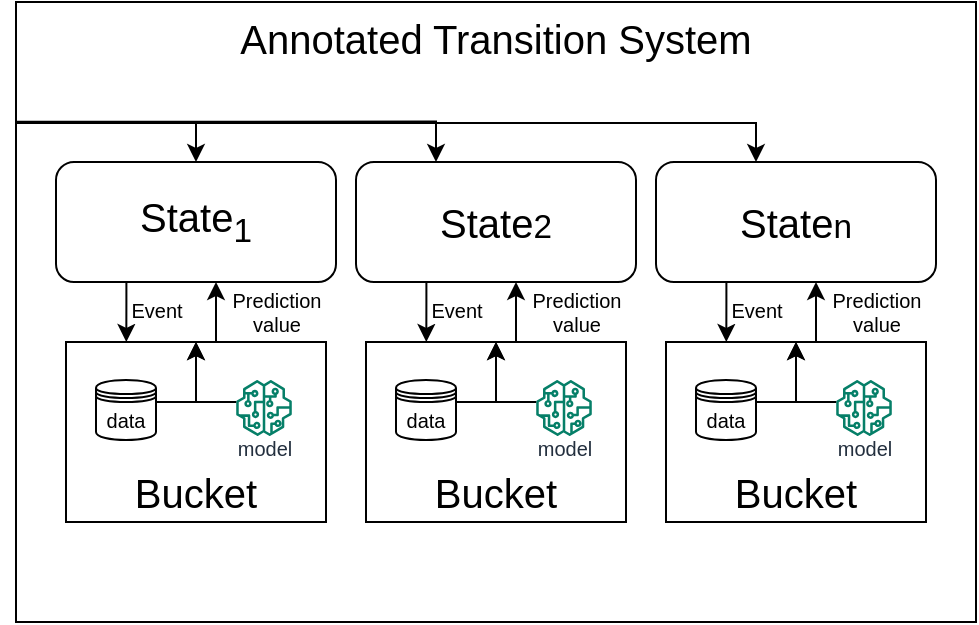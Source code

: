 <mxfile version="20.0.1" type="github" pages="2">
  <diagram id="Kbrhqd7FR3-pQ79yrPqg" name="Page-1">
    <mxGraphModel dx="1038" dy="536" grid="1" gridSize="10" guides="1" tooltips="1" connect="1" arrows="1" fold="1" page="1" pageScale="1" pageWidth="827" pageHeight="1169" math="0" shadow="0">
      <root>
        <mxCell id="0" />
        <mxCell id="1" parent="0" />
        <mxCell id="XHaymyH-OcNQrWSebr7a-3" value="&lt;span style=&quot;font-size: 20px;&quot;&gt;Annotated Transition System&lt;/span&gt;" style="rounded=0;whiteSpace=wrap;html=1;align=center;verticalAlign=top;" parent="1" vertex="1">
          <mxGeometry x="80" y="190" width="480" height="310" as="geometry" />
        </mxCell>
        <mxCell id="XHaymyH-OcNQrWSebr7a-24" value="" style="edgeStyle=orthogonalEdgeStyle;rounded=0;orthogonalLoop=1;jettySize=auto;html=1;fontSize=10;" parent="1" source="XHaymyH-OcNQrWSebr7a-9" target="XHaymyH-OcNQrWSebr7a-10" edge="1">
          <mxGeometry relative="1" as="geometry">
            <Array as="points">
              <mxPoint x="180" y="350" />
              <mxPoint x="180" y="350" />
            </Array>
          </mxGeometry>
        </mxCell>
        <mxCell id="XHaymyH-OcNQrWSebr7a-37" value="Prediction &lt;br&gt;value" style="edgeLabel;html=1;align=center;verticalAlign=middle;resizable=0;points=[];fontSize=10;" parent="XHaymyH-OcNQrWSebr7a-24" vertex="1" connectable="0">
          <mxGeometry x="-0.033" relative="1" as="geometry">
            <mxPoint x="30" y="-1" as="offset" />
          </mxGeometry>
        </mxCell>
        <mxCell id="XHaymyH-OcNQrWSebr7a-9" value="Bucket" style="rounded=0;whiteSpace=wrap;html=1;fontSize=20;verticalAlign=bottom;" parent="1" vertex="1">
          <mxGeometry x="105" y="360" width="130" height="90" as="geometry" />
        </mxCell>
        <mxCell id="XHaymyH-OcNQrWSebr7a-35" value="" style="edgeStyle=orthogonalEdgeStyle;rounded=0;orthogonalLoop=1;jettySize=auto;html=1;fontSize=10;entryX=0.232;entryY=0;entryDx=0;entryDy=0;entryPerimeter=0;" parent="1" source="XHaymyH-OcNQrWSebr7a-10" target="XHaymyH-OcNQrWSebr7a-9" edge="1">
          <mxGeometry relative="1" as="geometry">
            <Array as="points">
              <mxPoint x="135" y="340" />
            </Array>
          </mxGeometry>
        </mxCell>
        <mxCell id="XHaymyH-OcNQrWSebr7a-36" value="Event" style="edgeLabel;html=1;align=center;verticalAlign=middle;resizable=0;points=[];fontSize=10;" parent="XHaymyH-OcNQrWSebr7a-35" vertex="1" connectable="0">
          <mxGeometry x="-0.236" relative="1" as="geometry">
            <mxPoint x="15" y="2" as="offset" />
          </mxGeometry>
        </mxCell>
        <mxCell id="XHaymyH-OcNQrWSebr7a-10" value="State&lt;sub&gt;1&lt;/sub&gt;" style="rounded=1;whiteSpace=wrap;html=1;fontSize=20;" parent="1" vertex="1">
          <mxGeometry x="100" y="270" width="140" height="60" as="geometry" />
        </mxCell>
        <mxCell id="XHaymyH-OcNQrWSebr7a-18" value="&lt;font style=&quot;font-size: 10px; line-height: 0.9;&quot;&gt;model&lt;/font&gt;" style="sketch=0;outlineConnect=0;fontColor=#232F3E;gradientColor=none;fillColor=#067F68;strokeColor=none;dashed=0;verticalLabelPosition=bottom;verticalAlign=top;align=center;html=1;fontSize=12;fontStyle=0;aspect=fixed;pointerEvents=1;shape=mxgraph.aws4.sagemaker_model;horizontal=1;labelPosition=center;spacingBottom=0;spacingRight=0;spacingLeft=0;spacingTop=-8;" parent="1" vertex="1">
          <mxGeometry x="190" y="379" width="28" height="28" as="geometry" />
        </mxCell>
        <mxCell id="XHaymyH-OcNQrWSebr7a-22" style="edgeStyle=orthogonalEdgeStyle;rounded=0;orthogonalLoop=1;jettySize=auto;html=1;exitX=1;exitY=0.3;exitDx=0;exitDy=0;fontSize=10;entryX=0.5;entryY=0;entryDx=0;entryDy=0;" parent="1" source="XHaymyH-OcNQrWSebr7a-21" target="XHaymyH-OcNQrWSebr7a-9" edge="1">
          <mxGeometry relative="1" as="geometry">
            <Array as="points">
              <mxPoint x="150" y="390" />
              <mxPoint x="170" y="390" />
            </Array>
          </mxGeometry>
        </mxCell>
        <mxCell id="XHaymyH-OcNQrWSebr7a-21" value="data" style="shape=datastore;whiteSpace=wrap;html=1;fontSize=10;" parent="1" vertex="1">
          <mxGeometry x="120" y="379" width="30" height="30" as="geometry" />
        </mxCell>
        <mxCell id="XHaymyH-OcNQrWSebr7a-23" style="edgeStyle=orthogonalEdgeStyle;rounded=0;orthogonalLoop=1;jettySize=auto;html=1;fontSize=10;entryX=0.5;entryY=0;entryDx=0;entryDy=0;" parent="1" source="XHaymyH-OcNQrWSebr7a-18" target="XHaymyH-OcNQrWSebr7a-9" edge="1">
          <mxGeometry relative="1" as="geometry">
            <mxPoint x="160.0" y="419" as="sourcePoint" />
            <mxPoint x="180.0" y="360" as="targetPoint" />
            <Array as="points">
              <mxPoint x="170" y="390" />
            </Array>
          </mxGeometry>
        </mxCell>
        <mxCell id="XHaymyH-OcNQrWSebr7a-38" value="" style="edgeStyle=orthogonalEdgeStyle;rounded=0;orthogonalLoop=1;jettySize=auto;html=1;fontSize=10;" parent="1" source="XHaymyH-OcNQrWSebr7a-40" target="XHaymyH-OcNQrWSebr7a-43" edge="1">
          <mxGeometry relative="1" as="geometry">
            <Array as="points">
              <mxPoint x="330" y="350" />
              <mxPoint x="330" y="350" />
            </Array>
          </mxGeometry>
        </mxCell>
        <mxCell id="XHaymyH-OcNQrWSebr7a-39" value="Prediction &lt;br&gt;value" style="edgeLabel;html=1;align=center;verticalAlign=middle;resizable=0;points=[];fontSize=10;" parent="XHaymyH-OcNQrWSebr7a-38" vertex="1" connectable="0">
          <mxGeometry x="-0.033" relative="1" as="geometry">
            <mxPoint x="30" y="-1" as="offset" />
          </mxGeometry>
        </mxCell>
        <mxCell id="XHaymyH-OcNQrWSebr7a-40" value="Bucket" style="rounded=0;whiteSpace=wrap;html=1;fontSize=20;verticalAlign=bottom;" parent="1" vertex="1">
          <mxGeometry x="255" y="360" width="130" height="90" as="geometry" />
        </mxCell>
        <mxCell id="XHaymyH-OcNQrWSebr7a-41" value="" style="edgeStyle=orthogonalEdgeStyle;rounded=0;orthogonalLoop=1;jettySize=auto;html=1;fontSize=10;entryX=0.232;entryY=0;entryDx=0;entryDy=0;entryPerimeter=0;" parent="1" source="XHaymyH-OcNQrWSebr7a-43" target="XHaymyH-OcNQrWSebr7a-40" edge="1">
          <mxGeometry relative="1" as="geometry">
            <Array as="points">
              <mxPoint x="285" y="340" />
            </Array>
          </mxGeometry>
        </mxCell>
        <mxCell id="XHaymyH-OcNQrWSebr7a-42" value="Event" style="edgeLabel;html=1;align=center;verticalAlign=middle;resizable=0;points=[];fontSize=10;" parent="XHaymyH-OcNQrWSebr7a-41" vertex="1" connectable="0">
          <mxGeometry x="-0.236" relative="1" as="geometry">
            <mxPoint x="15" y="2" as="offset" />
          </mxGeometry>
        </mxCell>
        <mxCell id="XHaymyH-OcNQrWSebr7a-43" value="State&lt;span style=&quot;font-size: 16.667px;&quot;&gt;2&lt;/span&gt;" style="rounded=1;whiteSpace=wrap;html=1;fontSize=20;" parent="1" vertex="1">
          <mxGeometry x="250" y="270" width="140" height="60" as="geometry" />
        </mxCell>
        <mxCell id="XHaymyH-OcNQrWSebr7a-44" value="&lt;font style=&quot;font-size: 10px; line-height: 0.9;&quot;&gt;model&lt;/font&gt;" style="sketch=0;outlineConnect=0;fontColor=#232F3E;gradientColor=none;fillColor=#067F68;strokeColor=none;dashed=0;verticalLabelPosition=bottom;verticalAlign=top;align=center;html=1;fontSize=12;fontStyle=0;aspect=fixed;pointerEvents=1;shape=mxgraph.aws4.sagemaker_model;horizontal=1;labelPosition=center;spacingBottom=0;spacingRight=0;spacingLeft=0;spacingTop=-8;" parent="1" vertex="1">
          <mxGeometry x="340" y="379" width="28" height="28" as="geometry" />
        </mxCell>
        <mxCell id="XHaymyH-OcNQrWSebr7a-45" style="edgeStyle=orthogonalEdgeStyle;rounded=0;orthogonalLoop=1;jettySize=auto;html=1;exitX=1;exitY=0.3;exitDx=0;exitDy=0;fontSize=10;entryX=0.5;entryY=0;entryDx=0;entryDy=0;" parent="1" source="XHaymyH-OcNQrWSebr7a-46" target="XHaymyH-OcNQrWSebr7a-40" edge="1">
          <mxGeometry relative="1" as="geometry">
            <Array as="points">
              <mxPoint x="300" y="390" />
              <mxPoint x="320" y="390" />
            </Array>
          </mxGeometry>
        </mxCell>
        <mxCell id="XHaymyH-OcNQrWSebr7a-46" value="data" style="shape=datastore;whiteSpace=wrap;html=1;fontSize=10;" parent="1" vertex="1">
          <mxGeometry x="270" y="379" width="30" height="30" as="geometry" />
        </mxCell>
        <mxCell id="XHaymyH-OcNQrWSebr7a-47" style="edgeStyle=orthogonalEdgeStyle;rounded=0;orthogonalLoop=1;jettySize=auto;html=1;fontSize=10;entryX=0.5;entryY=0;entryDx=0;entryDy=0;" parent="1" source="XHaymyH-OcNQrWSebr7a-44" target="XHaymyH-OcNQrWSebr7a-40" edge="1">
          <mxGeometry relative="1" as="geometry">
            <mxPoint x="310.0" y="419" as="sourcePoint" />
            <mxPoint x="330.0" y="360" as="targetPoint" />
            <Array as="points">
              <mxPoint x="320" y="390" />
            </Array>
          </mxGeometry>
        </mxCell>
        <mxCell id="XHaymyH-OcNQrWSebr7a-48" value="" style="edgeStyle=orthogonalEdgeStyle;rounded=0;orthogonalLoop=1;jettySize=auto;html=1;fontSize=10;" parent="1" source="XHaymyH-OcNQrWSebr7a-50" target="XHaymyH-OcNQrWSebr7a-53" edge="1">
          <mxGeometry relative="1" as="geometry">
            <Array as="points">
              <mxPoint x="480" y="350" />
              <mxPoint x="480" y="350" />
            </Array>
          </mxGeometry>
        </mxCell>
        <mxCell id="XHaymyH-OcNQrWSebr7a-49" value="Prediction &lt;br&gt;value" style="edgeLabel;html=1;align=center;verticalAlign=middle;resizable=0;points=[];fontSize=10;" parent="XHaymyH-OcNQrWSebr7a-48" vertex="1" connectable="0">
          <mxGeometry x="-0.033" relative="1" as="geometry">
            <mxPoint x="30" y="-1" as="offset" />
          </mxGeometry>
        </mxCell>
        <mxCell id="XHaymyH-OcNQrWSebr7a-50" value="Bucket" style="rounded=0;whiteSpace=wrap;html=1;fontSize=20;verticalAlign=bottom;" parent="1" vertex="1">
          <mxGeometry x="405" y="360" width="130" height="90" as="geometry" />
        </mxCell>
        <mxCell id="XHaymyH-OcNQrWSebr7a-51" value="" style="edgeStyle=orthogonalEdgeStyle;rounded=0;orthogonalLoop=1;jettySize=auto;html=1;fontSize=10;entryX=0.232;entryY=0;entryDx=0;entryDy=0;entryPerimeter=0;" parent="1" source="XHaymyH-OcNQrWSebr7a-53" target="XHaymyH-OcNQrWSebr7a-50" edge="1">
          <mxGeometry relative="1" as="geometry">
            <Array as="points">
              <mxPoint x="435" y="340" />
            </Array>
          </mxGeometry>
        </mxCell>
        <mxCell id="XHaymyH-OcNQrWSebr7a-52" value="Event" style="edgeLabel;html=1;align=center;verticalAlign=middle;resizable=0;points=[];fontSize=10;" parent="XHaymyH-OcNQrWSebr7a-51" vertex="1" connectable="0">
          <mxGeometry x="-0.236" relative="1" as="geometry">
            <mxPoint x="15" y="2" as="offset" />
          </mxGeometry>
        </mxCell>
        <mxCell id="XHaymyH-OcNQrWSebr7a-53" value="State&lt;span style=&quot;font-size: 16.667px;&quot;&gt;n&lt;/span&gt;" style="rounded=1;whiteSpace=wrap;html=1;fontSize=20;" parent="1" vertex="1">
          <mxGeometry x="400" y="270" width="140" height="60" as="geometry" />
        </mxCell>
        <mxCell id="XHaymyH-OcNQrWSebr7a-54" value="&lt;font style=&quot;font-size: 10px; line-height: 0.9;&quot;&gt;model&lt;/font&gt;" style="sketch=0;outlineConnect=0;fontColor=#232F3E;gradientColor=none;fillColor=#067F68;strokeColor=none;dashed=0;verticalLabelPosition=bottom;verticalAlign=top;align=center;html=1;fontSize=12;fontStyle=0;aspect=fixed;pointerEvents=1;shape=mxgraph.aws4.sagemaker_model;horizontal=1;labelPosition=center;spacingBottom=0;spacingRight=0;spacingLeft=0;spacingTop=-8;" parent="1" vertex="1">
          <mxGeometry x="490" y="379" width="28" height="28" as="geometry" />
        </mxCell>
        <mxCell id="XHaymyH-OcNQrWSebr7a-55" style="edgeStyle=orthogonalEdgeStyle;rounded=0;orthogonalLoop=1;jettySize=auto;html=1;exitX=1;exitY=0.3;exitDx=0;exitDy=0;fontSize=10;entryX=0.5;entryY=0;entryDx=0;entryDy=0;" parent="1" source="XHaymyH-OcNQrWSebr7a-56" target="XHaymyH-OcNQrWSebr7a-50" edge="1">
          <mxGeometry relative="1" as="geometry">
            <Array as="points">
              <mxPoint x="450" y="390" />
              <mxPoint x="470" y="390" />
            </Array>
          </mxGeometry>
        </mxCell>
        <mxCell id="XHaymyH-OcNQrWSebr7a-56" value="data" style="shape=datastore;whiteSpace=wrap;html=1;fontSize=10;" parent="1" vertex="1">
          <mxGeometry x="420" y="379" width="30" height="30" as="geometry" />
        </mxCell>
        <mxCell id="XHaymyH-OcNQrWSebr7a-57" style="edgeStyle=orthogonalEdgeStyle;rounded=0;orthogonalLoop=1;jettySize=auto;html=1;fontSize=10;entryX=0.5;entryY=0;entryDx=0;entryDy=0;" parent="1" source="XHaymyH-OcNQrWSebr7a-54" target="XHaymyH-OcNQrWSebr7a-50" edge="1">
          <mxGeometry relative="1" as="geometry">
            <mxPoint x="460.0" y="419" as="sourcePoint" />
            <mxPoint x="480.0" y="360" as="targetPoint" />
            <Array as="points">
              <mxPoint x="470" y="390" />
            </Array>
          </mxGeometry>
        </mxCell>
        <mxCell id="XHaymyH-OcNQrWSebr7a-58" style="edgeStyle=orthogonalEdgeStyle;rounded=0;orthogonalLoop=1;jettySize=auto;html=1;exitX=0;exitY=0.194;exitDx=0;exitDy=0;fontSize=10;exitPerimeter=0;" parent="1" source="XHaymyH-OcNQrWSebr7a-3" target="XHaymyH-OcNQrWSebr7a-10" edge="1">
          <mxGeometry relative="1" as="geometry">
            <mxPoint x="60" y="150" as="targetPoint" />
            <Array as="points">
              <mxPoint x="170" y="250" />
            </Array>
          </mxGeometry>
        </mxCell>
        <mxCell id="XHaymyH-OcNQrWSebr7a-59" style="edgeStyle=orthogonalEdgeStyle;rounded=0;orthogonalLoop=1;jettySize=auto;html=1;exitX=0.001;exitY=0.193;exitDx=0;exitDy=0;fontSize=10;exitPerimeter=0;entryX=0.283;entryY=0;entryDx=0;entryDy=0;entryPerimeter=0;" parent="1" source="XHaymyH-OcNQrWSebr7a-3" target="XHaymyH-OcNQrWSebr7a-43" edge="1">
          <mxGeometry relative="1" as="geometry">
            <mxPoint x="180" y="280" as="targetPoint" />
            <mxPoint x="90" y="260.14" as="sourcePoint" />
            <Array as="points">
              <mxPoint x="290" y="250" />
              <mxPoint x="290" y="270" />
            </Array>
          </mxGeometry>
        </mxCell>
        <mxCell id="XHaymyH-OcNQrWSebr7a-60" style="edgeStyle=orthogonalEdgeStyle;rounded=0;orthogonalLoop=1;jettySize=auto;html=1;fontSize=10;exitX=0.001;exitY=0.195;exitDx=0;exitDy=0;exitPerimeter=0;" parent="1" source="XHaymyH-OcNQrWSebr7a-3" target="XHaymyH-OcNQrWSebr7a-53" edge="1">
          <mxGeometry relative="1" as="geometry">
            <mxPoint x="299.62" y="280" as="targetPoint" />
            <mxPoint x="90" y="260" as="sourcePoint" />
            <Array as="points">
              <mxPoint x="450" y="251" />
            </Array>
          </mxGeometry>
        </mxCell>
      </root>
    </mxGraphModel>
  </diagram>
  <diagram id="2E6G_-B95n7B9CmIXXGD" name="Page-2">
    <mxGraphModel dx="1038" dy="536" grid="1" gridSize="10" guides="1" tooltips="1" connect="1" arrows="1" fold="1" page="1" pageScale="1" pageWidth="827" pageHeight="1169" math="0" shadow="0">
      <root>
        <mxCell id="0" />
        <mxCell id="1" parent="0" />
        <mxCell id="0923mbtIkewnyXbzqq3c-4" style="edgeStyle=orthogonalEdgeStyle;rounded=0;orthogonalLoop=1;jettySize=auto;html=1;fontFamily=Times New Roman;fontSize=13;" parent="1" source="0923mbtIkewnyXbzqq3c-2" target="0923mbtIkewnyXbzqq3c-5" edge="1">
          <mxGeometry relative="1" as="geometry">
            <mxPoint x="230" y="320" as="targetPoint" />
          </mxGeometry>
        </mxCell>
        <mxCell id="0923mbtIkewnyXbzqq3c-2" value="{}" style="ellipse;whiteSpace=wrap;html=1;fontFamily=Times New Roman;fontSize=16;fontStyle=0" parent="1" vertex="1">
          <mxGeometry x="40" y="280" width="120" height="80" as="geometry" />
        </mxCell>
        <mxCell id="0923mbtIkewnyXbzqq3c-3" value="&lt;div style=&quot;font-size: 13px;&quot;&gt;&lt;span style=&quot;background-color: rgb(185, 224, 165);&quot;&gt;&amp;nbsp;Open&amp;nbsp; &lt;br&gt;&lt;/span&gt;&lt;/div&gt;&lt;div style=&quot;font-size: 13px;&quot;&gt;&lt;span style=&quot;background-color: rgb(255, 217, 102);&quot;&gt;&amp;nbsp;Update from customer&amp;nbsp; &lt;/span&gt;&lt;br style=&quot;font-size: 13px;&quot;&gt;&lt;/div&gt;" style="text;html=1;align=left;verticalAlign=middle;resizable=0;points=[];autosize=1;strokeColor=none;fillColor=none;fontSize=13;fontFamily=Times New Roman;" parent="1" vertex="1">
          <mxGeometry x="40" y="330" width="140" height="40" as="geometry" />
        </mxCell>
        <mxCell id="0923mbtIkewnyXbzqq3c-7" style="edgeStyle=orthogonalEdgeStyle;rounded=0;orthogonalLoop=1;jettySize=auto;html=1;fontFamily=Times New Roman;fontSize=13;" parent="1" source="0923mbtIkewnyXbzqq3c-5" target="0923mbtIkewnyXbzqq3c-6" edge="1">
          <mxGeometry relative="1" as="geometry" />
        </mxCell>
        <mxCell id="0923mbtIkewnyXbzqq3c-9" style="edgeStyle=orthogonalEdgeStyle;rounded=0;orthogonalLoop=1;jettySize=auto;html=1;fontFamily=Times New Roman;fontSize=13;" parent="1" source="0923mbtIkewnyXbzqq3c-5" target="0923mbtIkewnyXbzqq3c-8" edge="1">
          <mxGeometry relative="1" as="geometry" />
        </mxCell>
        <mxCell id="0923mbtIkewnyXbzqq3c-5" value="{Open}" style="ellipse;whiteSpace=wrap;html=1;fontFamily=Times New Roman;fontSize=16;fontStyle=0" parent="1" vertex="1">
          <mxGeometry x="230" y="280" width="120" height="80" as="geometry" />
        </mxCell>
        <mxCell id="0923mbtIkewnyXbzqq3c-6" value="{Assign to 1st Line Operator}" style="ellipse;whiteSpace=wrap;html=1;fontFamily=Times New Roman;fontSize=16;fontStyle=0" parent="1" vertex="1">
          <mxGeometry x="230" y="140" width="120" height="80" as="geometry" />
        </mxCell>
        <mxCell id="0923mbtIkewnyXbzqq3c-8" value="{Update from customer}" style="ellipse;whiteSpace=wrap;html=1;fontFamily=Times New Roman;fontSize=16;fontStyle=0" parent="1" vertex="1">
          <mxGeometry x="230" y="420" width="120" height="80" as="geometry" />
        </mxCell>
        <mxCell id="0923mbtIkewnyXbzqq3c-10" value="&lt;div style=&quot;font-size: 13px;&quot;&gt;&lt;span style=&quot;background-color: rgb(185, 224, 165);&quot;&gt;&amp;nbsp;Open&amp;nbsp; &lt;br&gt;&lt;/span&gt;&lt;/div&gt;" style="text;html=1;align=left;verticalAlign=middle;resizable=0;points=[];autosize=1;strokeColor=none;fillColor=none;fontSize=13;fontFamily=Times New Roman;" parent="1" vertex="1">
          <mxGeometry x="230" y="330" width="50" height="20" as="geometry" />
        </mxCell>
        <mxCell id="0923mbtIkewnyXbzqq3c-12" value="&lt;span style=&quot;background-color: rgb(255, 217, 102);&quot;&gt;&amp;nbsp;Update from customer&amp;nbsp; &lt;/span&gt;" style="text;html=1;align=left;verticalAlign=middle;resizable=0;points=[];autosize=1;strokeColor=none;fillColor=none;fontSize=13;fontFamily=Times New Roman;" parent="1" vertex="1">
          <mxGeometry x="230" y="480" width="140" height="20" as="geometry" />
        </mxCell>
        <mxCell id="L82_kG8VHEw7eTSPL20z-6" value="&lt;div align=&quot;left&quot;&gt;&lt;u&gt;&lt;b&gt;IM0000059&lt;/b&gt;&lt;/u&gt;&lt;/div&gt;&lt;div align=&quot;left&quot;&gt;&lt;br&gt;&lt;/div&gt;&lt;div align=&quot;left&quot;&gt;Open&lt;br&gt;Update from customer&lt;br&gt;Update Description Info&lt;br&gt;Update from customer&lt;br&gt;Assign to 1st Line Operator&lt;br&gt;Assign to 1st Line Operator&lt;br&gt;Assign to 2nd Line Operator&lt;br&gt;Assign to 1st Line Operator&lt;br&gt;Assign to 2nd Line Operator&lt;br&gt;Update from customer&lt;br&gt;Update from customer&lt;br&gt;Set Asset Caused&lt;br&gt;Close&lt;br&gt;Assign to 1st Line Operator&lt;br&gt;Re-open&lt;br&gt;Assign to 1st Line Operator&lt;br&gt;Close&lt;/div&gt;" style="text;html=1;align=left;verticalAlign=middle;resizable=0;points=[];autosize=1;strokeColor=none;fillColor=none;fontFamily=Times New Roman;" vertex="1" parent="1">
          <mxGeometry x="520" y="125" width="150" height="270" as="geometry" />
        </mxCell>
      </root>
    </mxGraphModel>
  </diagram>
</mxfile>
